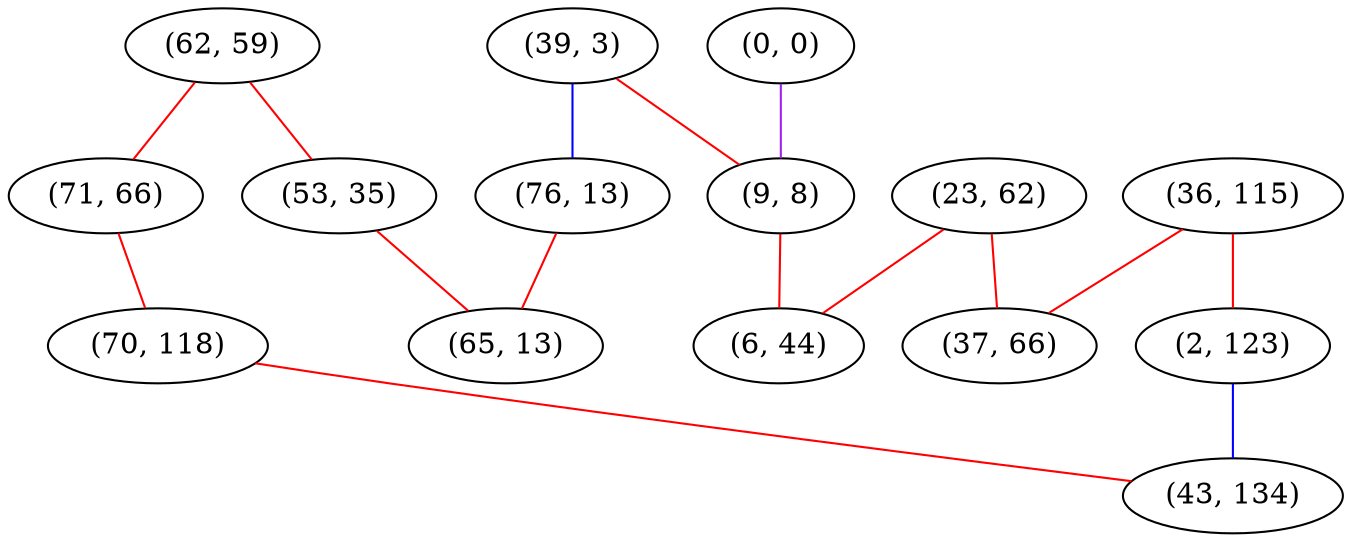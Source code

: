 graph "" {
"(62, 59)";
"(39, 3)";
"(23, 62)";
"(0, 0)";
"(36, 115)";
"(76, 13)";
"(2, 123)";
"(9, 8)";
"(53, 35)";
"(65, 13)";
"(71, 66)";
"(70, 118)";
"(6, 44)";
"(37, 66)";
"(43, 134)";
"(62, 59)" -- "(71, 66)"  [color=red, key=0, weight=1];
"(62, 59)" -- "(53, 35)"  [color=red, key=0, weight=1];
"(39, 3)" -- "(76, 13)"  [color=blue, key=0, weight=3];
"(39, 3)" -- "(9, 8)"  [color=red, key=0, weight=1];
"(23, 62)" -- "(6, 44)"  [color=red, key=0, weight=1];
"(23, 62)" -- "(37, 66)"  [color=red, key=0, weight=1];
"(0, 0)" -- "(9, 8)"  [color=purple, key=0, weight=4];
"(36, 115)" -- "(37, 66)"  [color=red, key=0, weight=1];
"(36, 115)" -- "(2, 123)"  [color=red, key=0, weight=1];
"(76, 13)" -- "(65, 13)"  [color=red, key=0, weight=1];
"(2, 123)" -- "(43, 134)"  [color=blue, key=0, weight=3];
"(9, 8)" -- "(6, 44)"  [color=red, key=0, weight=1];
"(53, 35)" -- "(65, 13)"  [color=red, key=0, weight=1];
"(71, 66)" -- "(70, 118)"  [color=red, key=0, weight=1];
"(70, 118)" -- "(43, 134)"  [color=red, key=0, weight=1];
}

